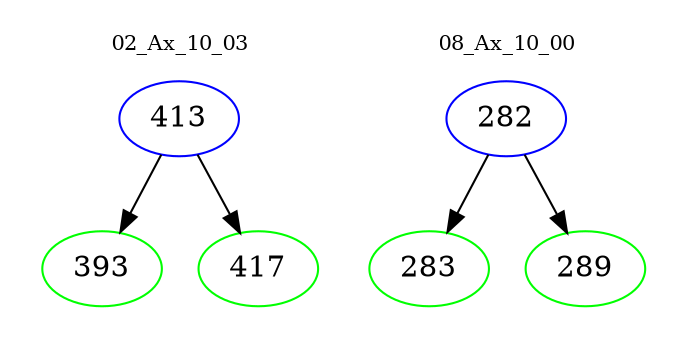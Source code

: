 digraph{
subgraph cluster_0 {
color = white
label = "02_Ax_10_03";
fontsize=10;
T0_413 [label="413", color="blue"]
T0_413 -> T0_393 [color="black"]
T0_393 [label="393", color="green"]
T0_413 -> T0_417 [color="black"]
T0_417 [label="417", color="green"]
}
subgraph cluster_1 {
color = white
label = "08_Ax_10_00";
fontsize=10;
T1_282 [label="282", color="blue"]
T1_282 -> T1_283 [color="black"]
T1_283 [label="283", color="green"]
T1_282 -> T1_289 [color="black"]
T1_289 [label="289", color="green"]
}
}
